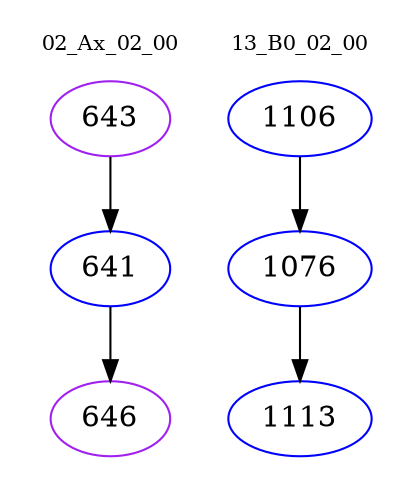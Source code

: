 digraph{
subgraph cluster_0 {
color = white
label = "02_Ax_02_00";
fontsize=10;
T0_643 [label="643", color="purple"]
T0_643 -> T0_641 [color="black"]
T0_641 [label="641", color="blue"]
T0_641 -> T0_646 [color="black"]
T0_646 [label="646", color="purple"]
}
subgraph cluster_1 {
color = white
label = "13_B0_02_00";
fontsize=10;
T1_1106 [label="1106", color="blue"]
T1_1106 -> T1_1076 [color="black"]
T1_1076 [label="1076", color="blue"]
T1_1076 -> T1_1113 [color="black"]
T1_1113 [label="1113", color="blue"]
}
}
